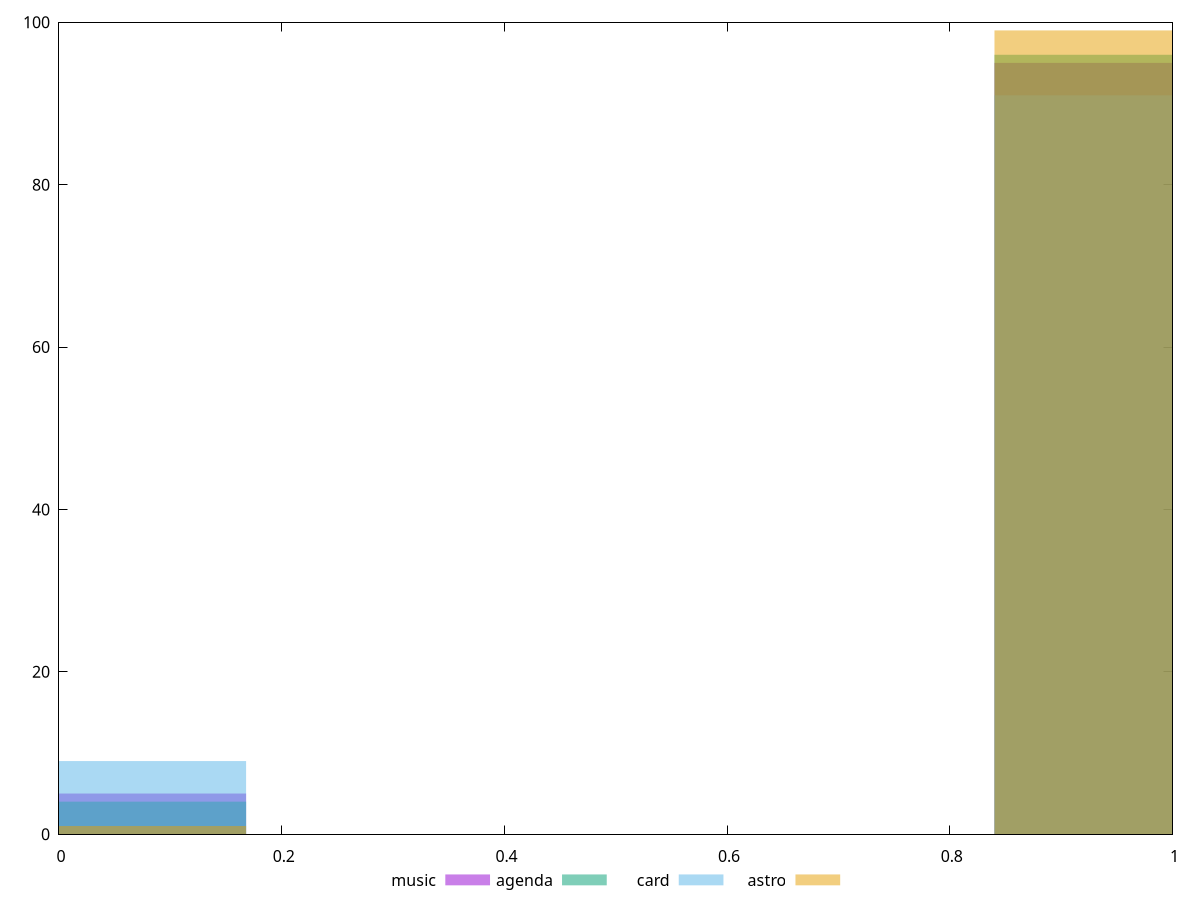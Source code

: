 reset

$music <<EOF
1.008152897248448 95
0 5
EOF

$agenda <<EOF
1.008152897248448 96
0 4
EOF

$card <<EOF
1.008152897248448 91
0 9
EOF

$astro <<EOF
1.008152897248448 99
0 1
EOF

set key outside below
set boxwidth 0.3360509657494826
set xrange [0:1]
set yrange [0:100]
set trange [0:100]
set style fill transparent solid 0.5 noborder
set terminal svg size 640, 520 enhanced background rgb 'white'
set output "reports/report_00028_2021-02-24T12-49-42.674Z/server-response-time/comparison/histogram/all_score.svg"

plot $music title "music" with boxes, \
     $agenda title "agenda" with boxes, \
     $card title "card" with boxes, \
     $astro title "astro" with boxes

reset
